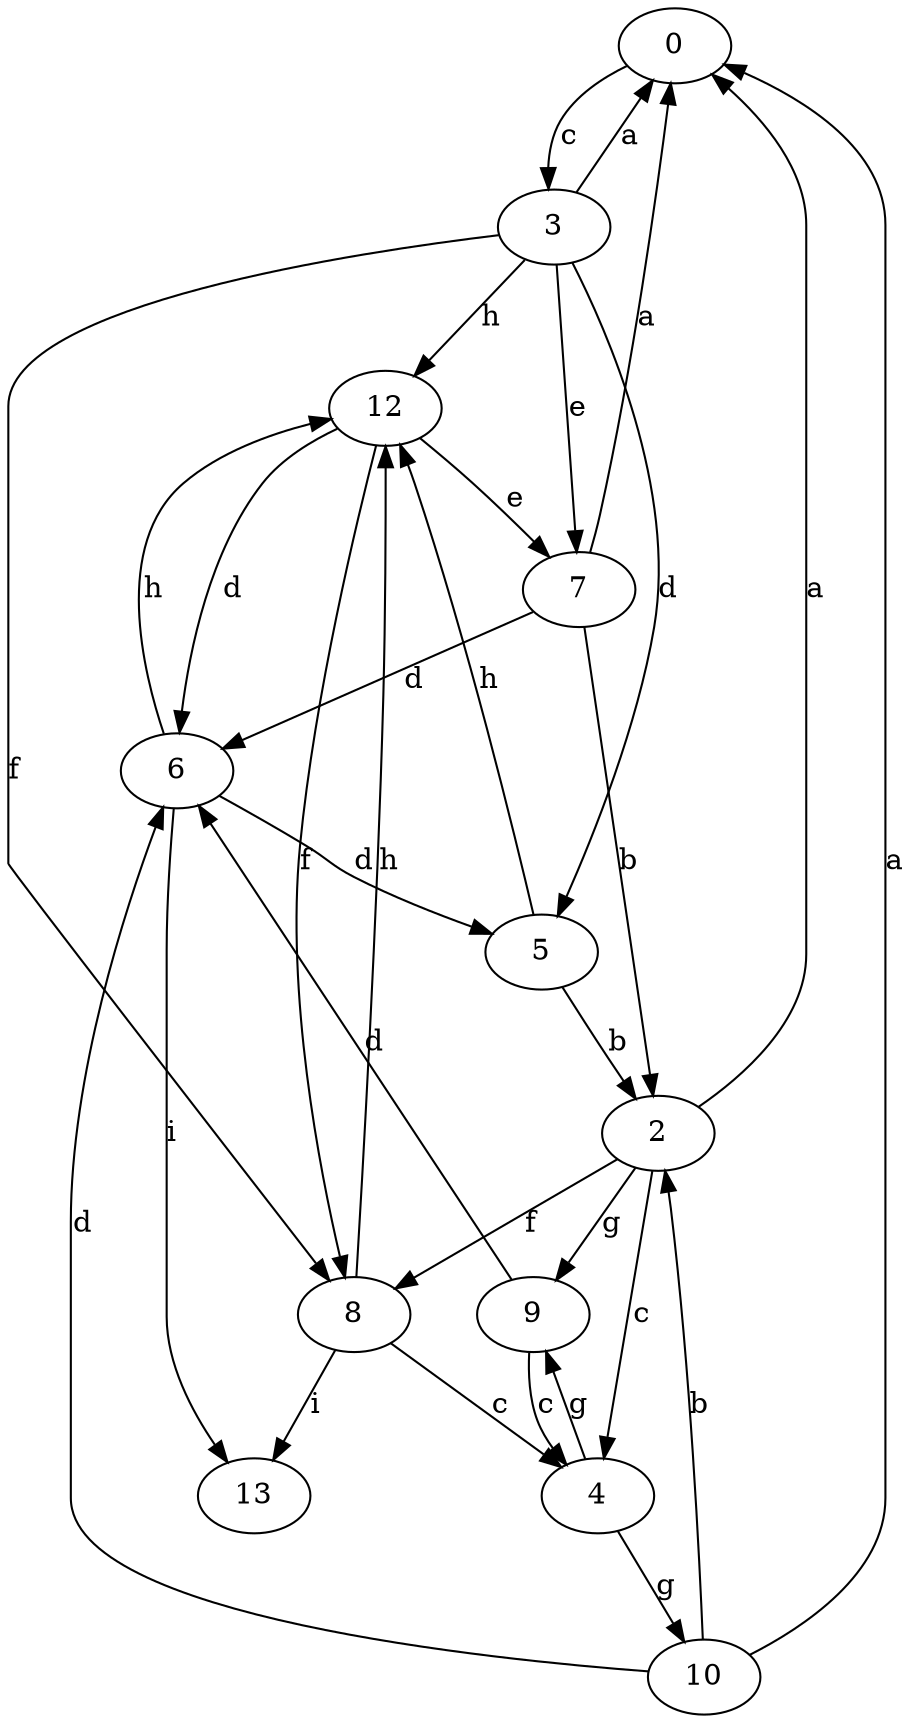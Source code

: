 strict digraph  {
0;
2;
3;
4;
5;
6;
7;
8;
9;
10;
12;
13;
0 -> 3  [label=c];
2 -> 0  [label=a];
2 -> 4  [label=c];
2 -> 8  [label=f];
2 -> 9  [label=g];
3 -> 0  [label=a];
3 -> 5  [label=d];
3 -> 7  [label=e];
3 -> 8  [label=f];
3 -> 12  [label=h];
4 -> 9  [label=g];
4 -> 10  [label=g];
5 -> 2  [label=b];
5 -> 12  [label=h];
6 -> 5  [label=d];
6 -> 12  [label=h];
6 -> 13  [label=i];
7 -> 0  [label=a];
7 -> 2  [label=b];
7 -> 6  [label=d];
8 -> 4  [label=c];
8 -> 12  [label=h];
8 -> 13  [label=i];
9 -> 4  [label=c];
9 -> 6  [label=d];
10 -> 0  [label=a];
10 -> 2  [label=b];
10 -> 6  [label=d];
12 -> 6  [label=d];
12 -> 7  [label=e];
12 -> 8  [label=f];
}
